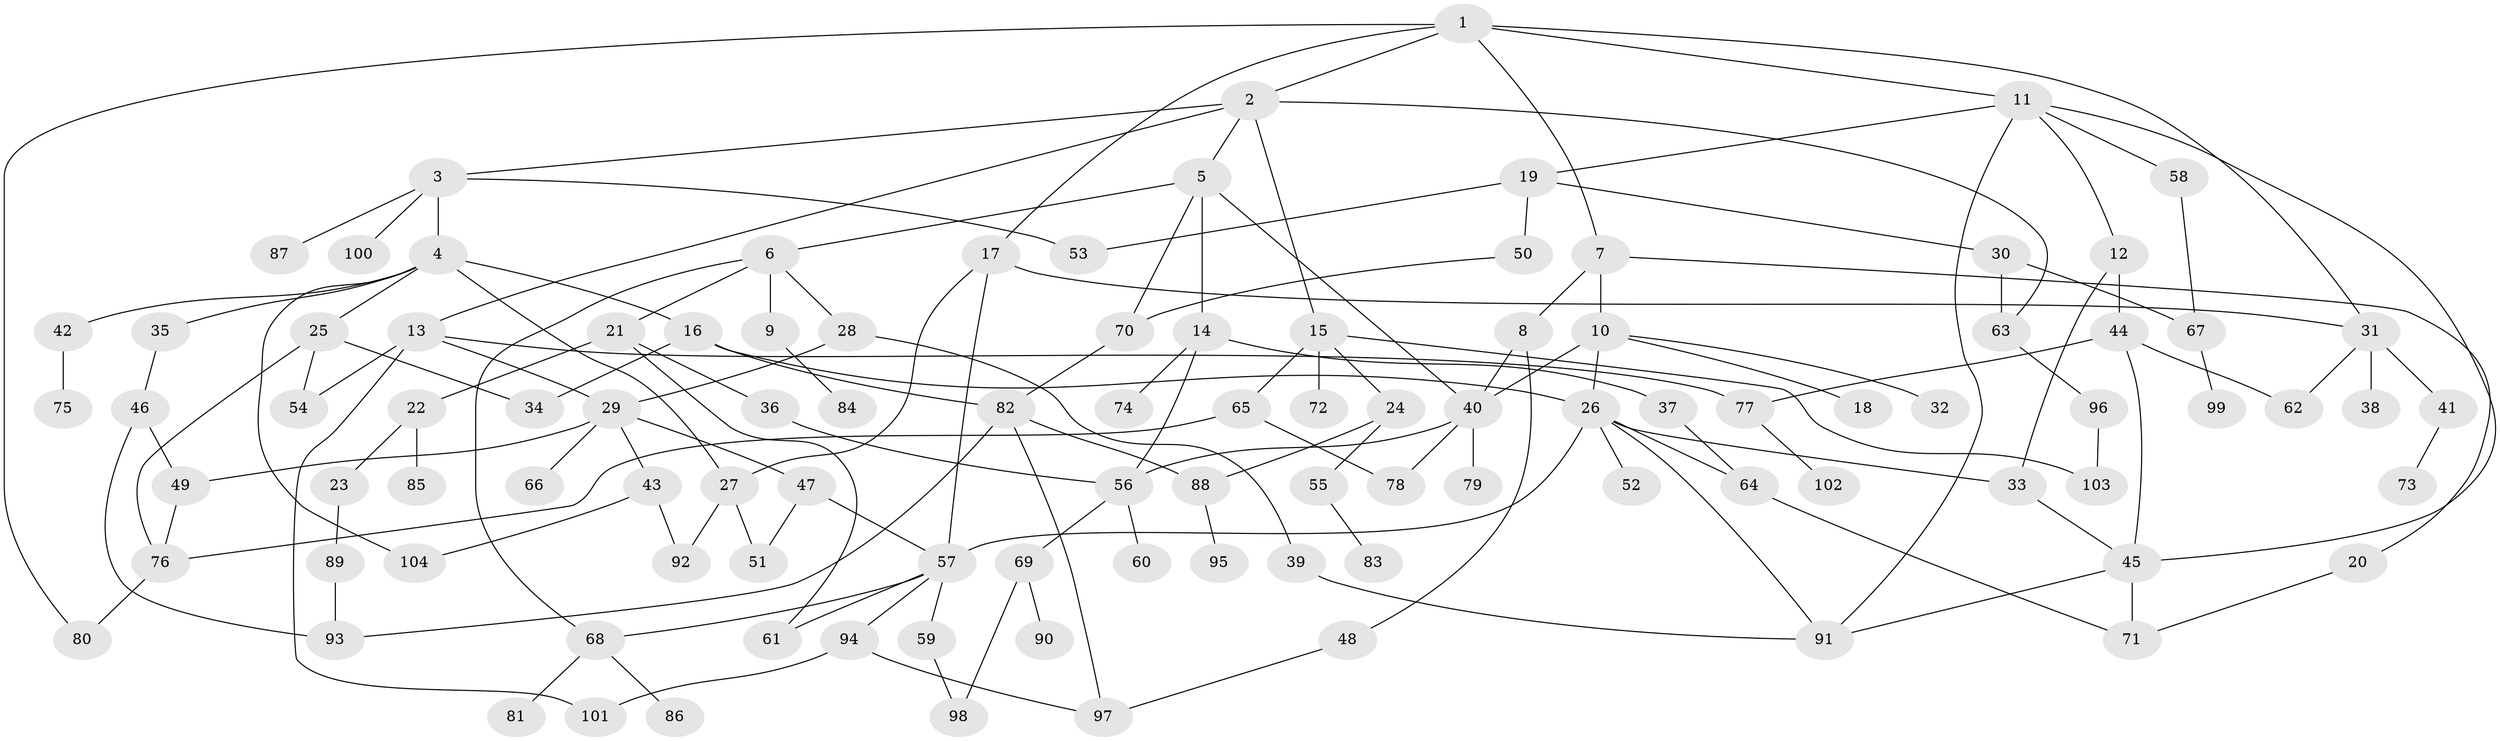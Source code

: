 // coarse degree distribution, {7: 0.058823529411764705, 6: 0.029411764705882353, 10: 0.014705882352941176, 4: 0.11764705882352941, 3: 0.19117647058823528, 1: 0.22058823529411764, 5: 0.1323529411764706, 9: 0.014705882352941176, 2: 0.22058823529411764}
// Generated by graph-tools (version 1.1) at 2025/23/03/03/25 07:23:33]
// undirected, 104 vertices, 149 edges
graph export_dot {
graph [start="1"]
  node [color=gray90,style=filled];
  1;
  2;
  3;
  4;
  5;
  6;
  7;
  8;
  9;
  10;
  11;
  12;
  13;
  14;
  15;
  16;
  17;
  18;
  19;
  20;
  21;
  22;
  23;
  24;
  25;
  26;
  27;
  28;
  29;
  30;
  31;
  32;
  33;
  34;
  35;
  36;
  37;
  38;
  39;
  40;
  41;
  42;
  43;
  44;
  45;
  46;
  47;
  48;
  49;
  50;
  51;
  52;
  53;
  54;
  55;
  56;
  57;
  58;
  59;
  60;
  61;
  62;
  63;
  64;
  65;
  66;
  67;
  68;
  69;
  70;
  71;
  72;
  73;
  74;
  75;
  76;
  77;
  78;
  79;
  80;
  81;
  82;
  83;
  84;
  85;
  86;
  87;
  88;
  89;
  90;
  91;
  92;
  93;
  94;
  95;
  96;
  97;
  98;
  99;
  100;
  101;
  102;
  103;
  104;
  1 -- 2;
  1 -- 7;
  1 -- 11;
  1 -- 17;
  1 -- 31;
  1 -- 80;
  2 -- 3;
  2 -- 5;
  2 -- 13;
  2 -- 15;
  2 -- 63;
  3 -- 4;
  3 -- 87;
  3 -- 100;
  3 -- 53;
  4 -- 16;
  4 -- 25;
  4 -- 35;
  4 -- 42;
  4 -- 27;
  4 -- 104;
  5 -- 6;
  5 -- 14;
  5 -- 40;
  5 -- 70;
  6 -- 9;
  6 -- 21;
  6 -- 28;
  6 -- 68;
  7 -- 8;
  7 -- 10;
  7 -- 20;
  8 -- 48;
  8 -- 40;
  9 -- 84;
  10 -- 18;
  10 -- 26;
  10 -- 32;
  10 -- 40;
  11 -- 12;
  11 -- 19;
  11 -- 58;
  11 -- 91;
  11 -- 45;
  12 -- 33;
  12 -- 44;
  13 -- 29;
  13 -- 101;
  13 -- 77;
  13 -- 54;
  14 -- 37;
  14 -- 56;
  14 -- 74;
  15 -- 24;
  15 -- 65;
  15 -- 72;
  15 -- 103;
  16 -- 34;
  16 -- 26;
  16 -- 82;
  17 -- 27;
  17 -- 57;
  17 -- 31;
  19 -- 30;
  19 -- 50;
  19 -- 53;
  20 -- 71;
  21 -- 22;
  21 -- 36;
  21 -- 61;
  22 -- 23;
  22 -- 85;
  23 -- 89;
  24 -- 55;
  24 -- 88;
  25 -- 54;
  25 -- 34;
  25 -- 76;
  26 -- 52;
  26 -- 57;
  26 -- 64;
  26 -- 91;
  26 -- 33;
  27 -- 51;
  27 -- 92;
  28 -- 39;
  28 -- 29;
  29 -- 43;
  29 -- 47;
  29 -- 49;
  29 -- 66;
  30 -- 63;
  30 -- 67;
  31 -- 38;
  31 -- 41;
  31 -- 62;
  33 -- 45;
  35 -- 46;
  36 -- 56;
  37 -- 64;
  39 -- 91;
  40 -- 78;
  40 -- 79;
  40 -- 56;
  41 -- 73;
  42 -- 75;
  43 -- 92;
  43 -- 104;
  44 -- 62;
  44 -- 77;
  44 -- 45;
  45 -- 71;
  45 -- 91;
  46 -- 93;
  46 -- 49;
  47 -- 51;
  47 -- 57;
  48 -- 97;
  49 -- 76;
  50 -- 70;
  55 -- 83;
  56 -- 60;
  56 -- 69;
  57 -- 59;
  57 -- 94;
  57 -- 68;
  57 -- 61;
  58 -- 67;
  59 -- 98;
  63 -- 96;
  64 -- 71;
  65 -- 78;
  65 -- 76;
  67 -- 99;
  68 -- 81;
  68 -- 86;
  69 -- 90;
  69 -- 98;
  70 -- 82;
  76 -- 80;
  77 -- 102;
  82 -- 88;
  82 -- 97;
  82 -- 93;
  88 -- 95;
  89 -- 93;
  94 -- 101;
  94 -- 97;
  96 -- 103;
}
